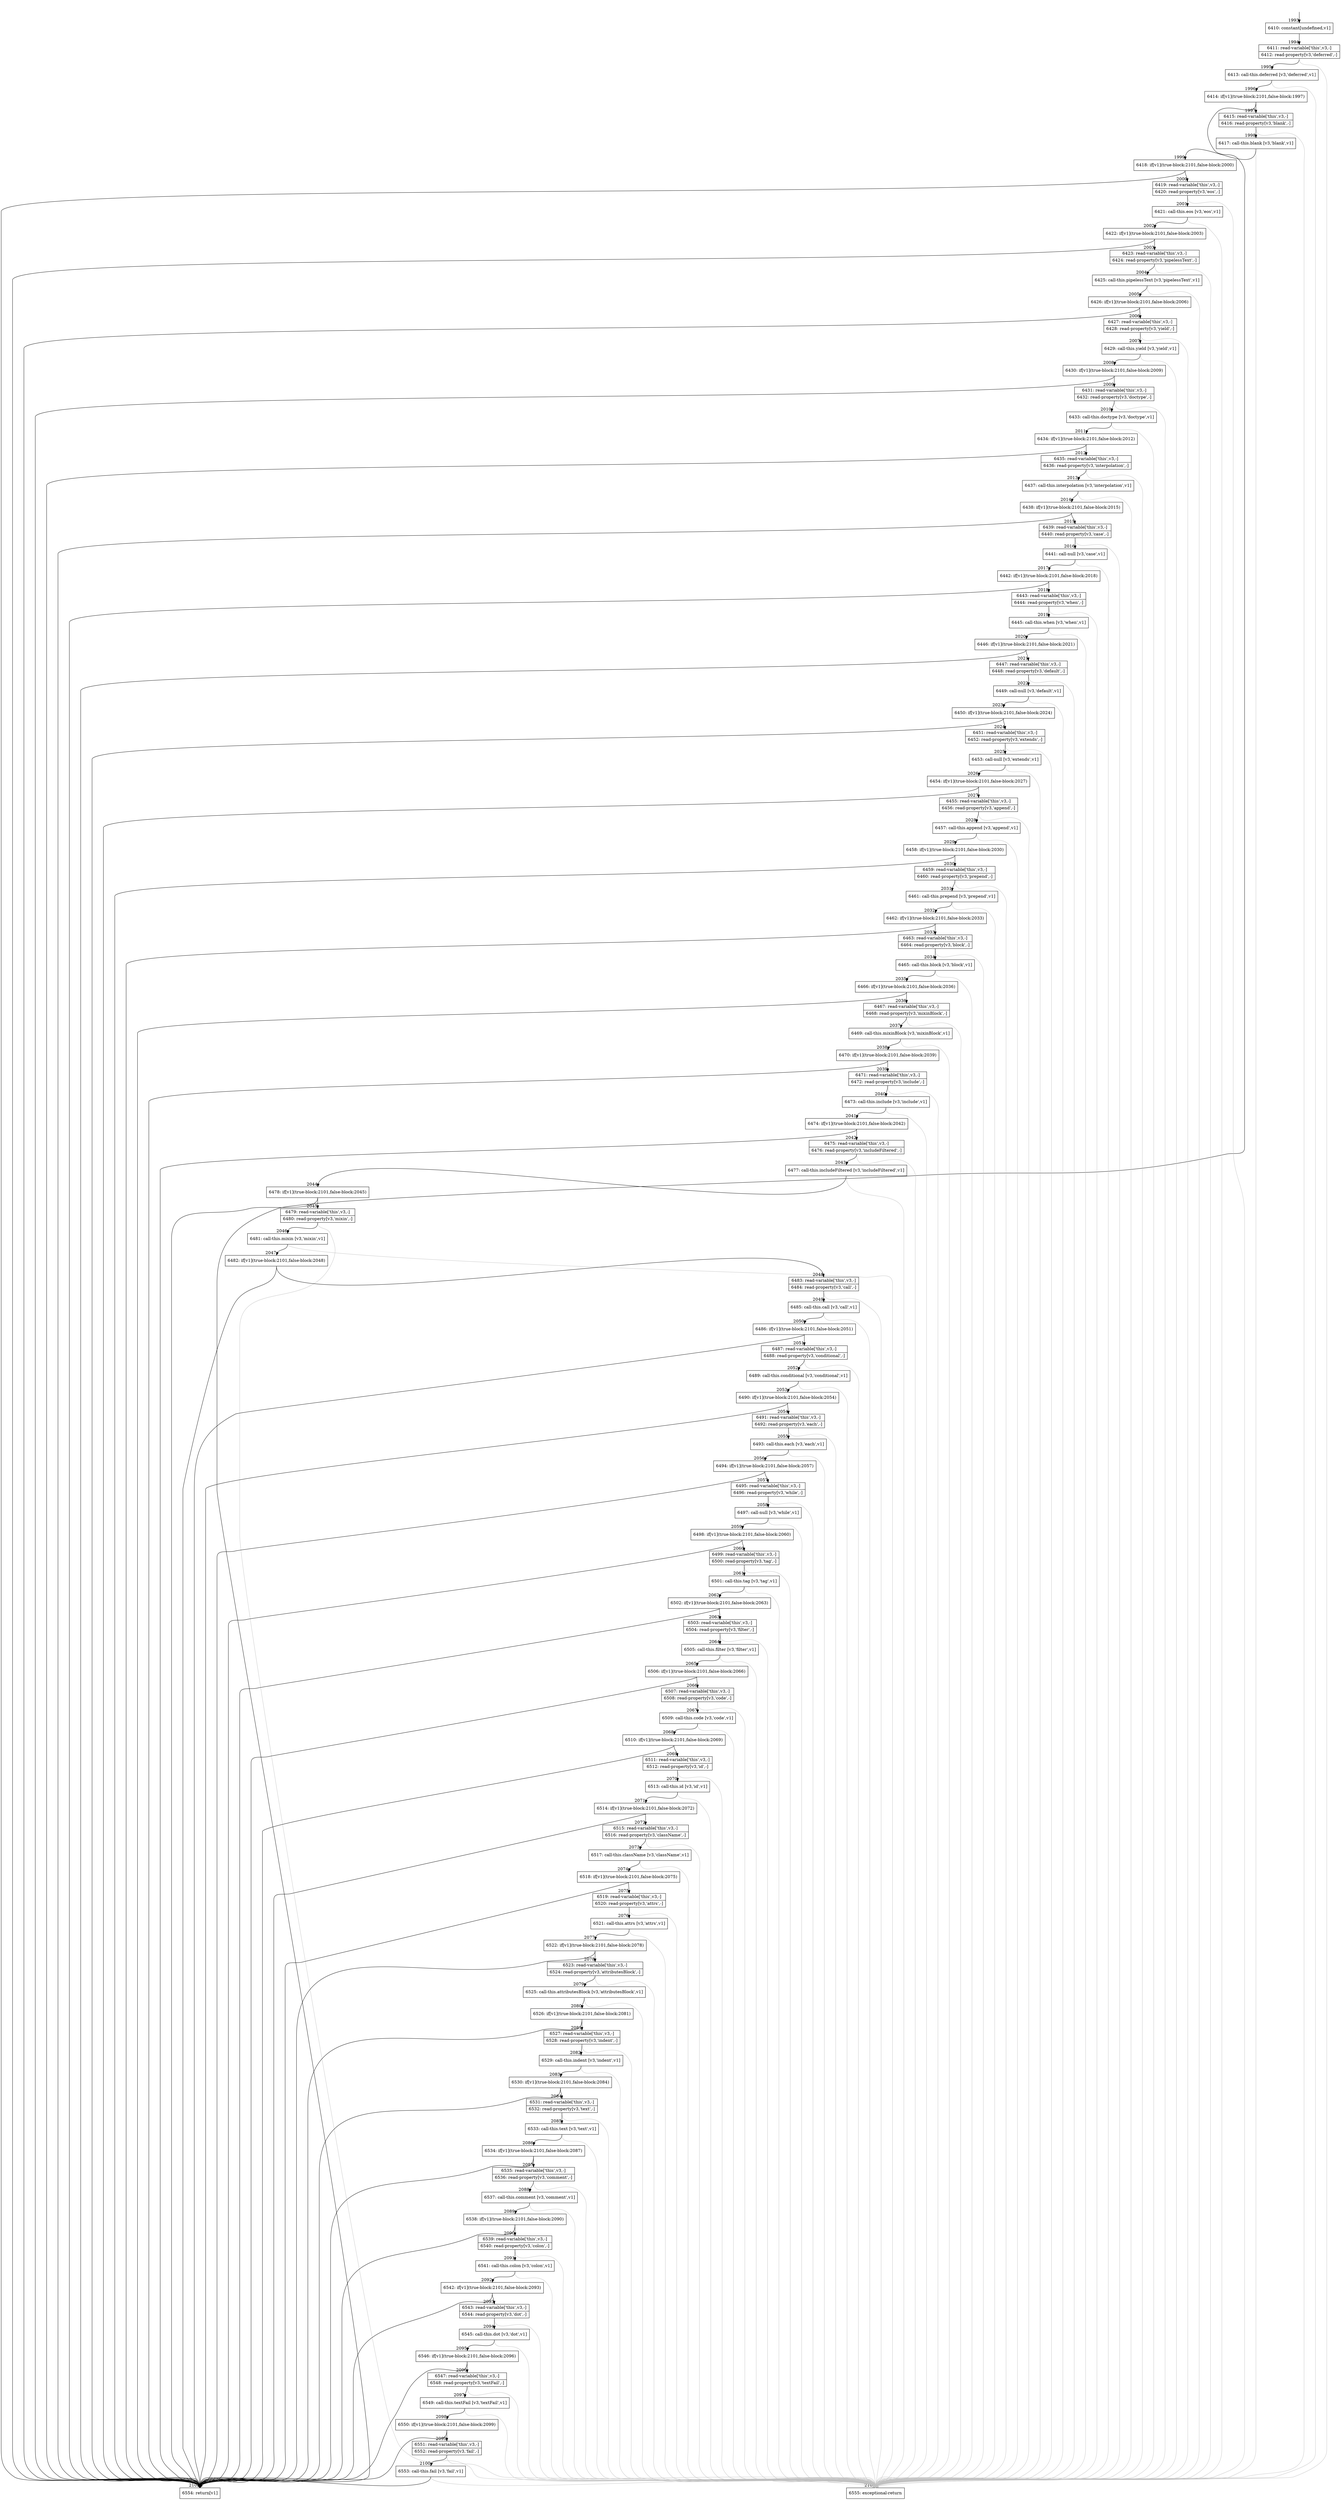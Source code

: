 digraph {
rankdir="TD"
BB_entry106[shape=none,label=""];
BB_entry106 -> BB1993 [tailport=s, headport=n, headlabel="    1993"]
BB1993 [shape=record label="{6410: constant[undefined,v1]}" ] 
BB1993 -> BB1994 [tailport=s, headport=n, headlabel="      1994"]
BB1994 [shape=record label="{6411: read-variable['this',v3,-]|6412: read-property[v3,'deferred',-]}" ] 
BB1994 -> BB1995 [tailport=s, headport=n, headlabel="      1995"]
BB1994 -> BB2102 [tailport=s, headport=n, color=gray, headlabel="      2102"]
BB1995 [shape=record label="{6413: call-this.deferred [v3,'deferred',v1]}" ] 
BB1995 -> BB1996 [tailport=s, headport=n, headlabel="      1996"]
BB1995 -> BB2102 [tailport=s, headport=n, color=gray]
BB1996 [shape=record label="{6414: if[v1](true-block:2101,false-block:1997)}" ] 
BB1996 -> BB2101 [tailport=s, headport=n, headlabel="      2101"]
BB1996 -> BB1997 [tailport=s, headport=n, headlabel="      1997"]
BB1997 [shape=record label="{6415: read-variable['this',v3,-]|6416: read-property[v3,'blank',-]}" ] 
BB1997 -> BB1998 [tailport=s, headport=n, headlabel="      1998"]
BB1997 -> BB2102 [tailport=s, headport=n, color=gray]
BB1998 [shape=record label="{6417: call-this.blank [v3,'blank',v1]}" ] 
BB1998 -> BB1999 [tailport=s, headport=n, headlabel="      1999"]
BB1998 -> BB2102 [tailport=s, headport=n, color=gray]
BB1999 [shape=record label="{6418: if[v1](true-block:2101,false-block:2000)}" ] 
BB1999 -> BB2101 [tailport=s, headport=n]
BB1999 -> BB2000 [tailport=s, headport=n, headlabel="      2000"]
BB2000 [shape=record label="{6419: read-variable['this',v3,-]|6420: read-property[v3,'eos',-]}" ] 
BB2000 -> BB2001 [tailport=s, headport=n, headlabel="      2001"]
BB2000 -> BB2102 [tailport=s, headport=n, color=gray]
BB2001 [shape=record label="{6421: call-this.eos [v3,'eos',v1]}" ] 
BB2001 -> BB2002 [tailport=s, headport=n, headlabel="      2002"]
BB2001 -> BB2102 [tailport=s, headport=n, color=gray]
BB2002 [shape=record label="{6422: if[v1](true-block:2101,false-block:2003)}" ] 
BB2002 -> BB2101 [tailport=s, headport=n]
BB2002 -> BB2003 [tailport=s, headport=n, headlabel="      2003"]
BB2003 [shape=record label="{6423: read-variable['this',v3,-]|6424: read-property[v3,'pipelessText',-]}" ] 
BB2003 -> BB2004 [tailport=s, headport=n, headlabel="      2004"]
BB2003 -> BB2102 [tailport=s, headport=n, color=gray]
BB2004 [shape=record label="{6425: call-this.pipelessText [v3,'pipelessText',v1]}" ] 
BB2004 -> BB2005 [tailport=s, headport=n, headlabel="      2005"]
BB2004 -> BB2102 [tailport=s, headport=n, color=gray]
BB2005 [shape=record label="{6426: if[v1](true-block:2101,false-block:2006)}" ] 
BB2005 -> BB2101 [tailport=s, headport=n]
BB2005 -> BB2006 [tailport=s, headport=n, headlabel="      2006"]
BB2006 [shape=record label="{6427: read-variable['this',v3,-]|6428: read-property[v3,'yield',-]}" ] 
BB2006 -> BB2007 [tailport=s, headport=n, headlabel="      2007"]
BB2006 -> BB2102 [tailport=s, headport=n, color=gray]
BB2007 [shape=record label="{6429: call-this.yield [v3,'yield',v1]}" ] 
BB2007 -> BB2008 [tailport=s, headport=n, headlabel="      2008"]
BB2007 -> BB2102 [tailport=s, headport=n, color=gray]
BB2008 [shape=record label="{6430: if[v1](true-block:2101,false-block:2009)}" ] 
BB2008 -> BB2101 [tailport=s, headport=n]
BB2008 -> BB2009 [tailport=s, headport=n, headlabel="      2009"]
BB2009 [shape=record label="{6431: read-variable['this',v3,-]|6432: read-property[v3,'doctype',-]}" ] 
BB2009 -> BB2010 [tailport=s, headport=n, headlabel="      2010"]
BB2009 -> BB2102 [tailport=s, headport=n, color=gray]
BB2010 [shape=record label="{6433: call-this.doctype [v3,'doctype',v1]}" ] 
BB2010 -> BB2011 [tailport=s, headport=n, headlabel="      2011"]
BB2010 -> BB2102 [tailport=s, headport=n, color=gray]
BB2011 [shape=record label="{6434: if[v1](true-block:2101,false-block:2012)}" ] 
BB2011 -> BB2101 [tailport=s, headport=n]
BB2011 -> BB2012 [tailport=s, headport=n, headlabel="      2012"]
BB2012 [shape=record label="{6435: read-variable['this',v3,-]|6436: read-property[v3,'interpolation',-]}" ] 
BB2012 -> BB2013 [tailport=s, headport=n, headlabel="      2013"]
BB2012 -> BB2102 [tailport=s, headport=n, color=gray]
BB2013 [shape=record label="{6437: call-this.interpolation [v3,'interpolation',v1]}" ] 
BB2013 -> BB2014 [tailport=s, headport=n, headlabel="      2014"]
BB2013 -> BB2102 [tailport=s, headport=n, color=gray]
BB2014 [shape=record label="{6438: if[v1](true-block:2101,false-block:2015)}" ] 
BB2014 -> BB2101 [tailport=s, headport=n]
BB2014 -> BB2015 [tailport=s, headport=n, headlabel="      2015"]
BB2015 [shape=record label="{6439: read-variable['this',v3,-]|6440: read-property[v3,'case',-]}" ] 
BB2015 -> BB2016 [tailport=s, headport=n, headlabel="      2016"]
BB2015 -> BB2102 [tailport=s, headport=n, color=gray]
BB2016 [shape=record label="{6441: call-null [v3,'case',v1]}" ] 
BB2016 -> BB2017 [tailport=s, headport=n, headlabel="      2017"]
BB2016 -> BB2102 [tailport=s, headport=n, color=gray]
BB2017 [shape=record label="{6442: if[v1](true-block:2101,false-block:2018)}" ] 
BB2017 -> BB2101 [tailport=s, headport=n]
BB2017 -> BB2018 [tailport=s, headport=n, headlabel="      2018"]
BB2018 [shape=record label="{6443: read-variable['this',v3,-]|6444: read-property[v3,'when',-]}" ] 
BB2018 -> BB2019 [tailport=s, headport=n, headlabel="      2019"]
BB2018 -> BB2102 [tailport=s, headport=n, color=gray]
BB2019 [shape=record label="{6445: call-this.when [v3,'when',v1]}" ] 
BB2019 -> BB2020 [tailport=s, headport=n, headlabel="      2020"]
BB2019 -> BB2102 [tailport=s, headport=n, color=gray]
BB2020 [shape=record label="{6446: if[v1](true-block:2101,false-block:2021)}" ] 
BB2020 -> BB2101 [tailport=s, headport=n]
BB2020 -> BB2021 [tailport=s, headport=n, headlabel="      2021"]
BB2021 [shape=record label="{6447: read-variable['this',v3,-]|6448: read-property[v3,'default',-]}" ] 
BB2021 -> BB2022 [tailport=s, headport=n, headlabel="      2022"]
BB2021 -> BB2102 [tailport=s, headport=n, color=gray]
BB2022 [shape=record label="{6449: call-null [v3,'default',v1]}" ] 
BB2022 -> BB2023 [tailport=s, headport=n, headlabel="      2023"]
BB2022 -> BB2102 [tailport=s, headport=n, color=gray]
BB2023 [shape=record label="{6450: if[v1](true-block:2101,false-block:2024)}" ] 
BB2023 -> BB2101 [tailport=s, headport=n]
BB2023 -> BB2024 [tailport=s, headport=n, headlabel="      2024"]
BB2024 [shape=record label="{6451: read-variable['this',v3,-]|6452: read-property[v3,'extends',-]}" ] 
BB2024 -> BB2025 [tailport=s, headport=n, headlabel="      2025"]
BB2024 -> BB2102 [tailport=s, headport=n, color=gray]
BB2025 [shape=record label="{6453: call-null [v3,'extends',v1]}" ] 
BB2025 -> BB2026 [tailport=s, headport=n, headlabel="      2026"]
BB2025 -> BB2102 [tailport=s, headport=n, color=gray]
BB2026 [shape=record label="{6454: if[v1](true-block:2101,false-block:2027)}" ] 
BB2026 -> BB2101 [tailport=s, headport=n]
BB2026 -> BB2027 [tailport=s, headport=n, headlabel="      2027"]
BB2027 [shape=record label="{6455: read-variable['this',v3,-]|6456: read-property[v3,'append',-]}" ] 
BB2027 -> BB2028 [tailport=s, headport=n, headlabel="      2028"]
BB2027 -> BB2102 [tailport=s, headport=n, color=gray]
BB2028 [shape=record label="{6457: call-this.append [v3,'append',v1]}" ] 
BB2028 -> BB2029 [tailport=s, headport=n, headlabel="      2029"]
BB2028 -> BB2102 [tailport=s, headport=n, color=gray]
BB2029 [shape=record label="{6458: if[v1](true-block:2101,false-block:2030)}" ] 
BB2029 -> BB2101 [tailport=s, headport=n]
BB2029 -> BB2030 [tailport=s, headport=n, headlabel="      2030"]
BB2030 [shape=record label="{6459: read-variable['this',v3,-]|6460: read-property[v3,'prepend',-]}" ] 
BB2030 -> BB2031 [tailport=s, headport=n, headlabel="      2031"]
BB2030 -> BB2102 [tailport=s, headport=n, color=gray]
BB2031 [shape=record label="{6461: call-this.prepend [v3,'prepend',v1]}" ] 
BB2031 -> BB2032 [tailport=s, headport=n, headlabel="      2032"]
BB2031 -> BB2102 [tailport=s, headport=n, color=gray]
BB2032 [shape=record label="{6462: if[v1](true-block:2101,false-block:2033)}" ] 
BB2032 -> BB2101 [tailport=s, headport=n]
BB2032 -> BB2033 [tailport=s, headport=n, headlabel="      2033"]
BB2033 [shape=record label="{6463: read-variable['this',v3,-]|6464: read-property[v3,'block',-]}" ] 
BB2033 -> BB2034 [tailport=s, headport=n, headlabel="      2034"]
BB2033 -> BB2102 [tailport=s, headport=n, color=gray]
BB2034 [shape=record label="{6465: call-this.block [v3,'block',v1]}" ] 
BB2034 -> BB2035 [tailport=s, headport=n, headlabel="      2035"]
BB2034 -> BB2102 [tailport=s, headport=n, color=gray]
BB2035 [shape=record label="{6466: if[v1](true-block:2101,false-block:2036)}" ] 
BB2035 -> BB2101 [tailport=s, headport=n]
BB2035 -> BB2036 [tailport=s, headport=n, headlabel="      2036"]
BB2036 [shape=record label="{6467: read-variable['this',v3,-]|6468: read-property[v3,'mixinBlock',-]}" ] 
BB2036 -> BB2037 [tailport=s, headport=n, headlabel="      2037"]
BB2036 -> BB2102 [tailport=s, headport=n, color=gray]
BB2037 [shape=record label="{6469: call-this.mixinBlock [v3,'mixinBlock',v1]}" ] 
BB2037 -> BB2038 [tailport=s, headport=n, headlabel="      2038"]
BB2037 -> BB2102 [tailport=s, headport=n, color=gray]
BB2038 [shape=record label="{6470: if[v1](true-block:2101,false-block:2039)}" ] 
BB2038 -> BB2101 [tailport=s, headport=n]
BB2038 -> BB2039 [tailport=s, headport=n, headlabel="      2039"]
BB2039 [shape=record label="{6471: read-variable['this',v3,-]|6472: read-property[v3,'include',-]}" ] 
BB2039 -> BB2040 [tailport=s, headport=n, headlabel="      2040"]
BB2039 -> BB2102 [tailport=s, headport=n, color=gray]
BB2040 [shape=record label="{6473: call-this.include [v3,'include',v1]}" ] 
BB2040 -> BB2041 [tailport=s, headport=n, headlabel="      2041"]
BB2040 -> BB2102 [tailport=s, headport=n, color=gray]
BB2041 [shape=record label="{6474: if[v1](true-block:2101,false-block:2042)}" ] 
BB2041 -> BB2101 [tailport=s, headport=n]
BB2041 -> BB2042 [tailport=s, headport=n, headlabel="      2042"]
BB2042 [shape=record label="{6475: read-variable['this',v3,-]|6476: read-property[v3,'includeFiltered',-]}" ] 
BB2042 -> BB2043 [tailport=s, headport=n, headlabel="      2043"]
BB2042 -> BB2102 [tailport=s, headport=n, color=gray]
BB2043 [shape=record label="{6477: call-this.includeFiltered [v3,'includeFiltered',v1]}" ] 
BB2043 -> BB2044 [tailport=s, headport=n, headlabel="      2044"]
BB2043 -> BB2102 [tailport=s, headport=n, color=gray]
BB2044 [shape=record label="{6478: if[v1](true-block:2101,false-block:2045)}" ] 
BB2044 -> BB2101 [tailport=s, headport=n]
BB2044 -> BB2045 [tailport=s, headport=n, headlabel="      2045"]
BB2045 [shape=record label="{6479: read-variable['this',v3,-]|6480: read-property[v3,'mixin',-]}" ] 
BB2045 -> BB2046 [tailport=s, headport=n, headlabel="      2046"]
BB2045 -> BB2102 [tailport=s, headport=n, color=gray]
BB2046 [shape=record label="{6481: call-this.mixin [v3,'mixin',v1]}" ] 
BB2046 -> BB2047 [tailport=s, headport=n, headlabel="      2047"]
BB2046 -> BB2102 [tailport=s, headport=n, color=gray]
BB2047 [shape=record label="{6482: if[v1](true-block:2101,false-block:2048)}" ] 
BB2047 -> BB2101 [tailport=s, headport=n]
BB2047 -> BB2048 [tailport=s, headport=n, headlabel="      2048"]
BB2048 [shape=record label="{6483: read-variable['this',v3,-]|6484: read-property[v3,'call',-]}" ] 
BB2048 -> BB2049 [tailport=s, headport=n, headlabel="      2049"]
BB2048 -> BB2102 [tailport=s, headport=n, color=gray]
BB2049 [shape=record label="{6485: call-this.call [v3,'call',v1]}" ] 
BB2049 -> BB2050 [tailport=s, headport=n, headlabel="      2050"]
BB2049 -> BB2102 [tailport=s, headport=n, color=gray]
BB2050 [shape=record label="{6486: if[v1](true-block:2101,false-block:2051)}" ] 
BB2050 -> BB2101 [tailport=s, headport=n]
BB2050 -> BB2051 [tailport=s, headport=n, headlabel="      2051"]
BB2051 [shape=record label="{6487: read-variable['this',v3,-]|6488: read-property[v3,'conditional',-]}" ] 
BB2051 -> BB2052 [tailport=s, headport=n, headlabel="      2052"]
BB2051 -> BB2102 [tailport=s, headport=n, color=gray]
BB2052 [shape=record label="{6489: call-this.conditional [v3,'conditional',v1]}" ] 
BB2052 -> BB2053 [tailport=s, headport=n, headlabel="      2053"]
BB2052 -> BB2102 [tailport=s, headport=n, color=gray]
BB2053 [shape=record label="{6490: if[v1](true-block:2101,false-block:2054)}" ] 
BB2053 -> BB2101 [tailport=s, headport=n]
BB2053 -> BB2054 [tailport=s, headport=n, headlabel="      2054"]
BB2054 [shape=record label="{6491: read-variable['this',v3,-]|6492: read-property[v3,'each',-]}" ] 
BB2054 -> BB2055 [tailport=s, headport=n, headlabel="      2055"]
BB2054 -> BB2102 [tailport=s, headport=n, color=gray]
BB2055 [shape=record label="{6493: call-this.each [v3,'each',v1]}" ] 
BB2055 -> BB2056 [tailport=s, headport=n, headlabel="      2056"]
BB2055 -> BB2102 [tailport=s, headport=n, color=gray]
BB2056 [shape=record label="{6494: if[v1](true-block:2101,false-block:2057)}" ] 
BB2056 -> BB2101 [tailport=s, headport=n]
BB2056 -> BB2057 [tailport=s, headport=n, headlabel="      2057"]
BB2057 [shape=record label="{6495: read-variable['this',v3,-]|6496: read-property[v3,'while',-]}" ] 
BB2057 -> BB2058 [tailport=s, headport=n, headlabel="      2058"]
BB2057 -> BB2102 [tailport=s, headport=n, color=gray]
BB2058 [shape=record label="{6497: call-null [v3,'while',v1]}" ] 
BB2058 -> BB2059 [tailport=s, headport=n, headlabel="      2059"]
BB2058 -> BB2102 [tailport=s, headport=n, color=gray]
BB2059 [shape=record label="{6498: if[v1](true-block:2101,false-block:2060)}" ] 
BB2059 -> BB2101 [tailport=s, headport=n]
BB2059 -> BB2060 [tailport=s, headport=n, headlabel="      2060"]
BB2060 [shape=record label="{6499: read-variable['this',v3,-]|6500: read-property[v3,'tag',-]}" ] 
BB2060 -> BB2061 [tailport=s, headport=n, headlabel="      2061"]
BB2060 -> BB2102 [tailport=s, headport=n, color=gray]
BB2061 [shape=record label="{6501: call-this.tag [v3,'tag',v1]}" ] 
BB2061 -> BB2062 [tailport=s, headport=n, headlabel="      2062"]
BB2061 -> BB2102 [tailport=s, headport=n, color=gray]
BB2062 [shape=record label="{6502: if[v1](true-block:2101,false-block:2063)}" ] 
BB2062 -> BB2101 [tailport=s, headport=n]
BB2062 -> BB2063 [tailport=s, headport=n, headlabel="      2063"]
BB2063 [shape=record label="{6503: read-variable['this',v3,-]|6504: read-property[v3,'filter',-]}" ] 
BB2063 -> BB2064 [tailport=s, headport=n, headlabel="      2064"]
BB2063 -> BB2102 [tailport=s, headport=n, color=gray]
BB2064 [shape=record label="{6505: call-this.filter [v3,'filter',v1]}" ] 
BB2064 -> BB2065 [tailport=s, headport=n, headlabel="      2065"]
BB2064 -> BB2102 [tailport=s, headport=n, color=gray]
BB2065 [shape=record label="{6506: if[v1](true-block:2101,false-block:2066)}" ] 
BB2065 -> BB2101 [tailport=s, headport=n]
BB2065 -> BB2066 [tailport=s, headport=n, headlabel="      2066"]
BB2066 [shape=record label="{6507: read-variable['this',v3,-]|6508: read-property[v3,'code',-]}" ] 
BB2066 -> BB2067 [tailport=s, headport=n, headlabel="      2067"]
BB2066 -> BB2102 [tailport=s, headport=n, color=gray]
BB2067 [shape=record label="{6509: call-this.code [v3,'code',v1]}" ] 
BB2067 -> BB2068 [tailport=s, headport=n, headlabel="      2068"]
BB2067 -> BB2102 [tailport=s, headport=n, color=gray]
BB2068 [shape=record label="{6510: if[v1](true-block:2101,false-block:2069)}" ] 
BB2068 -> BB2101 [tailport=s, headport=n]
BB2068 -> BB2069 [tailport=s, headport=n, headlabel="      2069"]
BB2069 [shape=record label="{6511: read-variable['this',v3,-]|6512: read-property[v3,'id',-]}" ] 
BB2069 -> BB2070 [tailport=s, headport=n, headlabel="      2070"]
BB2069 -> BB2102 [tailport=s, headport=n, color=gray]
BB2070 [shape=record label="{6513: call-this.id [v3,'id',v1]}" ] 
BB2070 -> BB2071 [tailport=s, headport=n, headlabel="      2071"]
BB2070 -> BB2102 [tailport=s, headport=n, color=gray]
BB2071 [shape=record label="{6514: if[v1](true-block:2101,false-block:2072)}" ] 
BB2071 -> BB2101 [tailport=s, headport=n]
BB2071 -> BB2072 [tailport=s, headport=n, headlabel="      2072"]
BB2072 [shape=record label="{6515: read-variable['this',v3,-]|6516: read-property[v3,'className',-]}" ] 
BB2072 -> BB2073 [tailport=s, headport=n, headlabel="      2073"]
BB2072 -> BB2102 [tailport=s, headport=n, color=gray]
BB2073 [shape=record label="{6517: call-this.className [v3,'className',v1]}" ] 
BB2073 -> BB2074 [tailport=s, headport=n, headlabel="      2074"]
BB2073 -> BB2102 [tailport=s, headport=n, color=gray]
BB2074 [shape=record label="{6518: if[v1](true-block:2101,false-block:2075)}" ] 
BB2074 -> BB2101 [tailport=s, headport=n]
BB2074 -> BB2075 [tailport=s, headport=n, headlabel="      2075"]
BB2075 [shape=record label="{6519: read-variable['this',v3,-]|6520: read-property[v3,'attrs',-]}" ] 
BB2075 -> BB2076 [tailport=s, headport=n, headlabel="      2076"]
BB2075 -> BB2102 [tailport=s, headport=n, color=gray]
BB2076 [shape=record label="{6521: call-this.attrs [v3,'attrs',v1]}" ] 
BB2076 -> BB2077 [tailport=s, headport=n, headlabel="      2077"]
BB2076 -> BB2102 [tailport=s, headport=n, color=gray]
BB2077 [shape=record label="{6522: if[v1](true-block:2101,false-block:2078)}" ] 
BB2077 -> BB2101 [tailport=s, headport=n]
BB2077 -> BB2078 [tailport=s, headport=n, headlabel="      2078"]
BB2078 [shape=record label="{6523: read-variable['this',v3,-]|6524: read-property[v3,'attributesBlock',-]}" ] 
BB2078 -> BB2079 [tailport=s, headport=n, headlabel="      2079"]
BB2078 -> BB2102 [tailport=s, headport=n, color=gray]
BB2079 [shape=record label="{6525: call-this.attributesBlock [v3,'attributesBlock',v1]}" ] 
BB2079 -> BB2080 [tailport=s, headport=n, headlabel="      2080"]
BB2079 -> BB2102 [tailport=s, headport=n, color=gray]
BB2080 [shape=record label="{6526: if[v1](true-block:2101,false-block:2081)}" ] 
BB2080 -> BB2101 [tailport=s, headport=n]
BB2080 -> BB2081 [tailport=s, headport=n, headlabel="      2081"]
BB2081 [shape=record label="{6527: read-variable['this',v3,-]|6528: read-property[v3,'indent',-]}" ] 
BB2081 -> BB2082 [tailport=s, headport=n, headlabel="      2082"]
BB2081 -> BB2102 [tailport=s, headport=n, color=gray]
BB2082 [shape=record label="{6529: call-this.indent [v3,'indent',v1]}" ] 
BB2082 -> BB2083 [tailport=s, headport=n, headlabel="      2083"]
BB2082 -> BB2102 [tailport=s, headport=n, color=gray]
BB2083 [shape=record label="{6530: if[v1](true-block:2101,false-block:2084)}" ] 
BB2083 -> BB2101 [tailport=s, headport=n]
BB2083 -> BB2084 [tailport=s, headport=n, headlabel="      2084"]
BB2084 [shape=record label="{6531: read-variable['this',v3,-]|6532: read-property[v3,'text',-]}" ] 
BB2084 -> BB2085 [tailport=s, headport=n, headlabel="      2085"]
BB2084 -> BB2102 [tailport=s, headport=n, color=gray]
BB2085 [shape=record label="{6533: call-this.text [v3,'text',v1]}" ] 
BB2085 -> BB2086 [tailport=s, headport=n, headlabel="      2086"]
BB2085 -> BB2102 [tailport=s, headport=n, color=gray]
BB2086 [shape=record label="{6534: if[v1](true-block:2101,false-block:2087)}" ] 
BB2086 -> BB2101 [tailport=s, headport=n]
BB2086 -> BB2087 [tailport=s, headport=n, headlabel="      2087"]
BB2087 [shape=record label="{6535: read-variable['this',v3,-]|6536: read-property[v3,'comment',-]}" ] 
BB2087 -> BB2088 [tailport=s, headport=n, headlabel="      2088"]
BB2087 -> BB2102 [tailport=s, headport=n, color=gray]
BB2088 [shape=record label="{6537: call-this.comment [v3,'comment',v1]}" ] 
BB2088 -> BB2089 [tailport=s, headport=n, headlabel="      2089"]
BB2088 -> BB2102 [tailport=s, headport=n, color=gray]
BB2089 [shape=record label="{6538: if[v1](true-block:2101,false-block:2090)}" ] 
BB2089 -> BB2101 [tailport=s, headport=n]
BB2089 -> BB2090 [tailport=s, headport=n, headlabel="      2090"]
BB2090 [shape=record label="{6539: read-variable['this',v3,-]|6540: read-property[v3,'colon',-]}" ] 
BB2090 -> BB2091 [tailport=s, headport=n, headlabel="      2091"]
BB2090 -> BB2102 [tailport=s, headport=n, color=gray]
BB2091 [shape=record label="{6541: call-this.colon [v3,'colon',v1]}" ] 
BB2091 -> BB2092 [tailport=s, headport=n, headlabel="      2092"]
BB2091 -> BB2102 [tailport=s, headport=n, color=gray]
BB2092 [shape=record label="{6542: if[v1](true-block:2101,false-block:2093)}" ] 
BB2092 -> BB2101 [tailport=s, headport=n]
BB2092 -> BB2093 [tailport=s, headport=n, headlabel="      2093"]
BB2093 [shape=record label="{6543: read-variable['this',v3,-]|6544: read-property[v3,'dot',-]}" ] 
BB2093 -> BB2094 [tailport=s, headport=n, headlabel="      2094"]
BB2093 -> BB2102 [tailport=s, headport=n, color=gray]
BB2094 [shape=record label="{6545: call-this.dot [v3,'dot',v1]}" ] 
BB2094 -> BB2095 [tailport=s, headport=n, headlabel="      2095"]
BB2094 -> BB2102 [tailport=s, headport=n, color=gray]
BB2095 [shape=record label="{6546: if[v1](true-block:2101,false-block:2096)}" ] 
BB2095 -> BB2101 [tailport=s, headport=n]
BB2095 -> BB2096 [tailport=s, headport=n, headlabel="      2096"]
BB2096 [shape=record label="{6547: read-variable['this',v3,-]|6548: read-property[v3,'textFail',-]}" ] 
BB2096 -> BB2097 [tailport=s, headport=n, headlabel="      2097"]
BB2096 -> BB2102 [tailport=s, headport=n, color=gray]
BB2097 [shape=record label="{6549: call-this.textFail [v3,'textFail',v1]}" ] 
BB2097 -> BB2098 [tailport=s, headport=n, headlabel="      2098"]
BB2097 -> BB2102 [tailport=s, headport=n, color=gray]
BB2098 [shape=record label="{6550: if[v1](true-block:2101,false-block:2099)}" ] 
BB2098 -> BB2101 [tailport=s, headport=n]
BB2098 -> BB2099 [tailport=s, headport=n, headlabel="      2099"]
BB2099 [shape=record label="{6551: read-variable['this',v3,-]|6552: read-property[v3,'fail',-]}" ] 
BB2099 -> BB2100 [tailport=s, headport=n, headlabel="      2100"]
BB2099 -> BB2102 [tailport=s, headport=n, color=gray]
BB2100 [shape=record label="{6553: call-this.fail [v3,'fail',v1]}" ] 
BB2100 -> BB2101 [tailport=s, headport=n]
BB2100 -> BB2102 [tailport=s, headport=n, color=gray]
BB2101 [shape=record label="{6554: return[v1]}" ] 
BB2102 [shape=record label="{6555: exceptional-return}" ] 
//#$~ 2118
}
